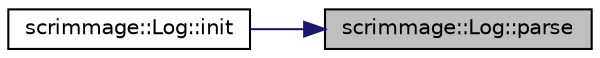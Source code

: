 digraph "scrimmage::Log::parse"
{
 // LATEX_PDF_SIZE
  edge [fontname="Helvetica",fontsize="10",labelfontname="Helvetica",labelfontsize="10"];
  node [fontname="Helvetica",fontsize="10",shape=record];
  rankdir="RL";
  Node1 [label="scrimmage::Log::parse",height=0.2,width=0.4,color="black", fillcolor="grey75", style="filled", fontcolor="black",tooltip=" "];
  Node1 -> Node2 [dir="back",color="midnightblue",fontsize="10",style="solid",fontname="Helvetica"];
  Node2 [label="scrimmage::Log::init",height=0.2,width=0.4,color="black", fillcolor="white", style="filled",URL="$classscrimmage_1_1Log.html#ac397f91db4d121d1c118aa87bcbe53e4",tooltip=" "];
}
